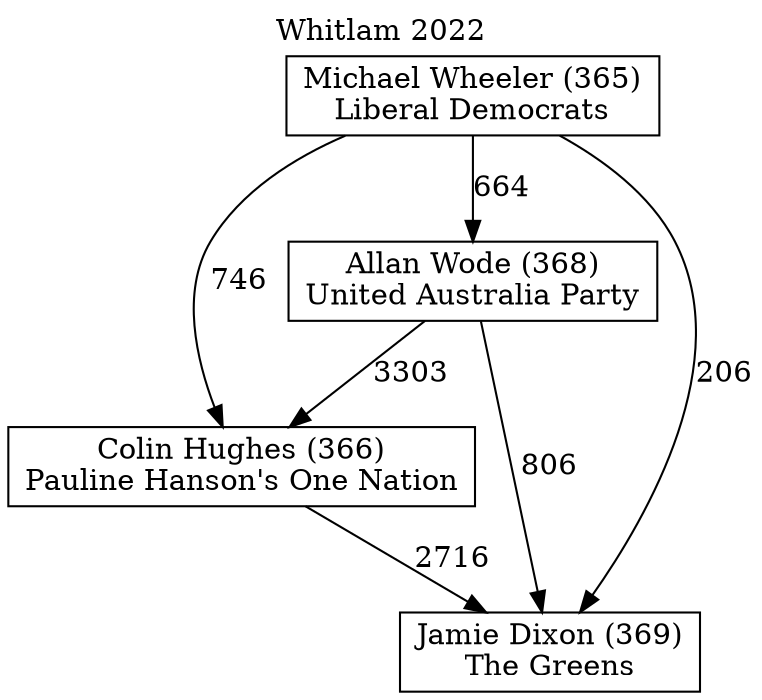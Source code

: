 // House preference flow
digraph "Jamie Dixon (369)_Whitlam_2022" {
	graph [label="Whitlam 2022" labelloc=t mclimit=10]
	node [shape=box]
	"Colin Hughes (366)" [label="Colin Hughes (366)
Pauline Hanson's One Nation"]
	"Allan Wode (368)" [label="Allan Wode (368)
United Australia Party"]
	"Michael Wheeler (365)" [label="Michael Wheeler (365)
Liberal Democrats"]
	"Jamie Dixon (369)" [label="Jamie Dixon (369)
The Greens"]
	"Michael Wheeler (365)" -> "Colin Hughes (366)" [label=746]
	"Michael Wheeler (365)" -> "Jamie Dixon (369)" [label=206]
	"Allan Wode (368)" -> "Colin Hughes (366)" [label=3303]
	"Colin Hughes (366)" -> "Jamie Dixon (369)" [label=2716]
	"Allan Wode (368)" -> "Jamie Dixon (369)" [label=806]
	"Michael Wheeler (365)" -> "Allan Wode (368)" [label=664]
}
